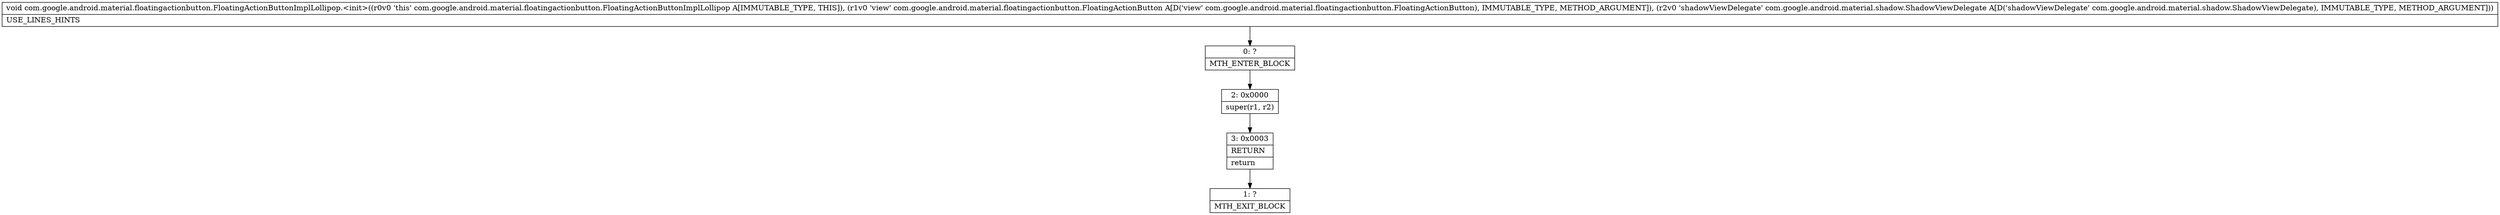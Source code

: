 digraph "CFG forcom.google.android.material.floatingactionbutton.FloatingActionButtonImplLollipop.\<init\>(Lcom\/google\/android\/material\/floatingactionbutton\/FloatingActionButton;Lcom\/google\/android\/material\/shadow\/ShadowViewDelegate;)V" {
Node_0 [shape=record,label="{0\:\ ?|MTH_ENTER_BLOCK\l}"];
Node_2 [shape=record,label="{2\:\ 0x0000|super(r1, r2)\l}"];
Node_3 [shape=record,label="{3\:\ 0x0003|RETURN\l|return\l}"];
Node_1 [shape=record,label="{1\:\ ?|MTH_EXIT_BLOCK\l}"];
MethodNode[shape=record,label="{void com.google.android.material.floatingactionbutton.FloatingActionButtonImplLollipop.\<init\>((r0v0 'this' com.google.android.material.floatingactionbutton.FloatingActionButtonImplLollipop A[IMMUTABLE_TYPE, THIS]), (r1v0 'view' com.google.android.material.floatingactionbutton.FloatingActionButton A[D('view' com.google.android.material.floatingactionbutton.FloatingActionButton), IMMUTABLE_TYPE, METHOD_ARGUMENT]), (r2v0 'shadowViewDelegate' com.google.android.material.shadow.ShadowViewDelegate A[D('shadowViewDelegate' com.google.android.material.shadow.ShadowViewDelegate), IMMUTABLE_TYPE, METHOD_ARGUMENT]))  | USE_LINES_HINTS\l}"];
MethodNode -> Node_0;Node_0 -> Node_2;
Node_2 -> Node_3;
Node_3 -> Node_1;
}

